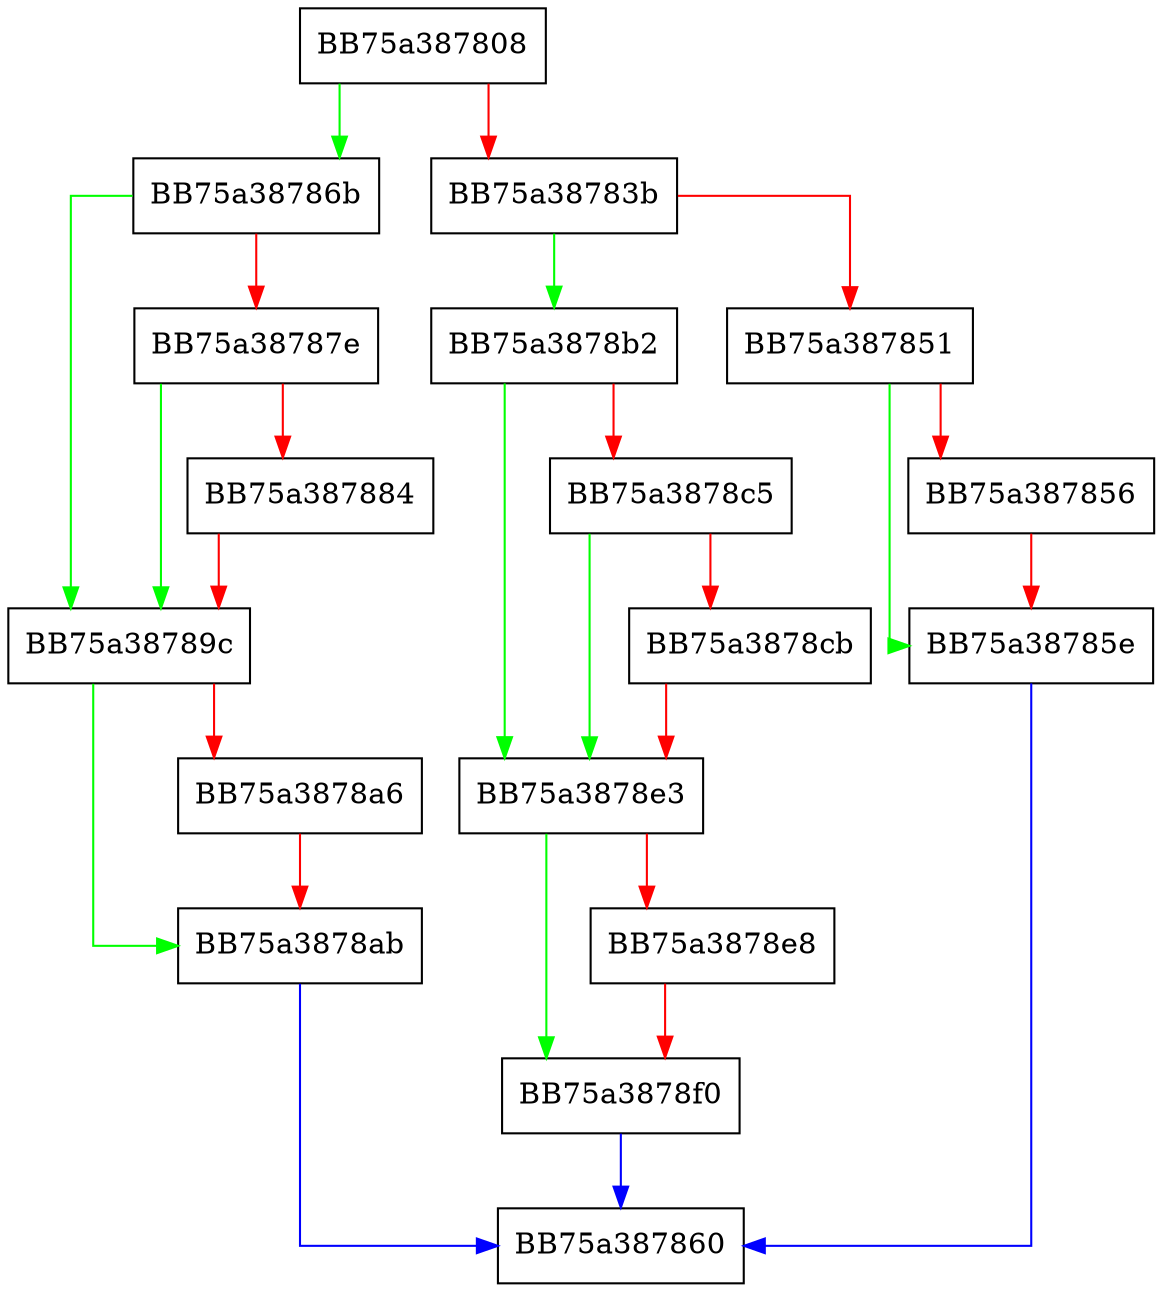 digraph readModesList {
  node [shape="box"];
  graph [splines=ortho];
  BB75a387808 -> BB75a38786b [color="green"];
  BB75a387808 -> BB75a38783b [color="red"];
  BB75a38783b -> BB75a3878b2 [color="green"];
  BB75a38783b -> BB75a387851 [color="red"];
  BB75a387851 -> BB75a38785e [color="green"];
  BB75a387851 -> BB75a387856 [color="red"];
  BB75a387856 -> BB75a38785e [color="red"];
  BB75a38785e -> BB75a387860 [color="blue"];
  BB75a38786b -> BB75a38789c [color="green"];
  BB75a38786b -> BB75a38787e [color="red"];
  BB75a38787e -> BB75a38789c [color="green"];
  BB75a38787e -> BB75a387884 [color="red"];
  BB75a387884 -> BB75a38789c [color="red"];
  BB75a38789c -> BB75a3878ab [color="green"];
  BB75a38789c -> BB75a3878a6 [color="red"];
  BB75a3878a6 -> BB75a3878ab [color="red"];
  BB75a3878ab -> BB75a387860 [color="blue"];
  BB75a3878b2 -> BB75a3878e3 [color="green"];
  BB75a3878b2 -> BB75a3878c5 [color="red"];
  BB75a3878c5 -> BB75a3878e3 [color="green"];
  BB75a3878c5 -> BB75a3878cb [color="red"];
  BB75a3878cb -> BB75a3878e3 [color="red"];
  BB75a3878e3 -> BB75a3878f0 [color="green"];
  BB75a3878e3 -> BB75a3878e8 [color="red"];
  BB75a3878e8 -> BB75a3878f0 [color="red"];
  BB75a3878f0 -> BB75a387860 [color="blue"];
}